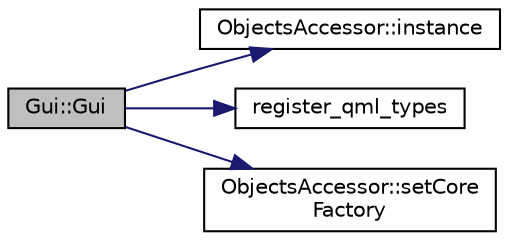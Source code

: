 digraph "Gui::Gui"
{
 // LATEX_PDF_SIZE
  edge [fontname="Helvetica",fontsize="10",labelfontname="Helvetica",labelfontsize="10"];
  node [fontname="Helvetica",fontsize="10",shape=record];
  rankdir="LR";
  Node1 [label="Gui::Gui",height=0.2,width=0.4,color="black", fillcolor="grey75", style="filled", fontcolor="black",tooltip=" "];
  Node1 -> Node2 [color="midnightblue",fontsize="10",style="solid",fontname="Helvetica"];
  Node2 [label="ObjectsAccessor::instance",height=0.2,width=0.4,color="black", fillcolor="white", style="filled",URL="$class_objects_accessor.html#adcde9d95f2bbdd55714d9bd9bb3efce4",tooltip=" "];
  Node1 -> Node3 [color="midnightblue",fontsize="10",style="solid",fontname="Helvetica"];
  Node3 [label="register_qml_types",height=0.2,width=0.4,color="black", fillcolor="white", style="filled",URL="$qml__setup_8cpp.html#a24f07940147a62fd0531800f0967d8ec",tooltip=" "];
  Node1 -> Node4 [color="midnightblue",fontsize="10",style="solid",fontname="Helvetica"];
  Node4 [label="ObjectsAccessor::setCore\lFactory",height=0.2,width=0.4,color="black", fillcolor="white", style="filled",URL="$class_objects_accessor.html#aac773b379a00b10448ebe91aff24c1a4",tooltip=" "];
}
